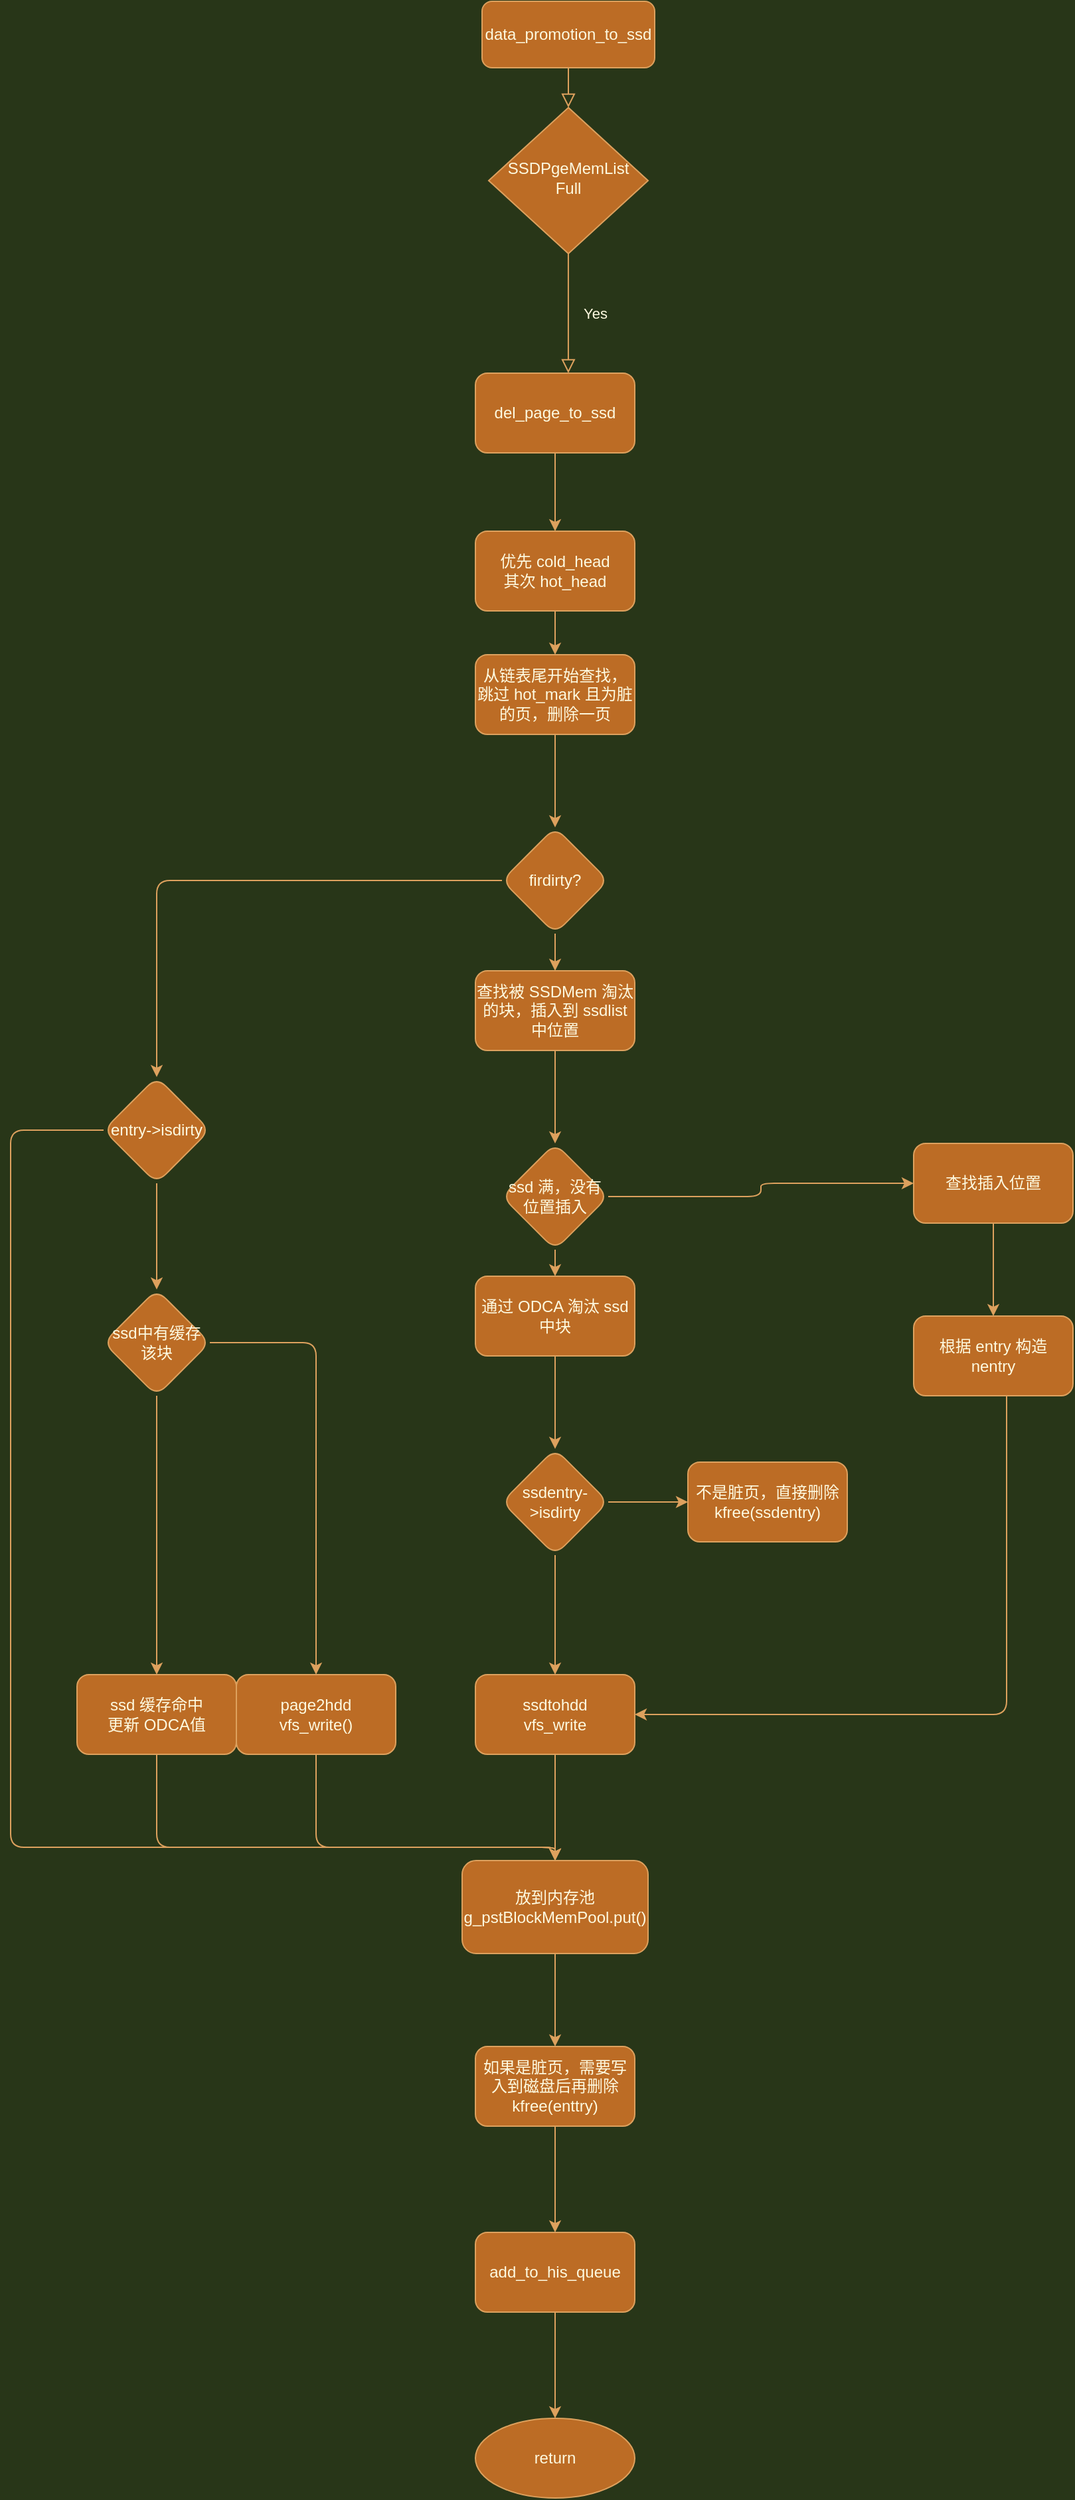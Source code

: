 <mxfile version="17.5.1" type="github">
  <diagram id="C5RBs43oDa-KdzZeNtuy" name="Page-1">
    <mxGraphModel dx="1984" dy="963" grid="1" gridSize="10" guides="1" tooltips="1" connect="1" arrows="1" fold="1" page="0" pageScale="1" pageWidth="827" pageHeight="1169" background="#283618" math="0" shadow="0">
      <root>
        <mxCell id="WIyWlLk6GJQsqaUBKTNV-0" />
        <mxCell id="WIyWlLk6GJQsqaUBKTNV-1" parent="WIyWlLk6GJQsqaUBKTNV-0" />
        <mxCell id="WIyWlLk6GJQsqaUBKTNV-2" value="" style="rounded=0;html=1;jettySize=auto;orthogonalLoop=1;fontSize=11;endArrow=block;endFill=0;endSize=8;strokeWidth=1;shadow=0;labelBackgroundColor=none;edgeStyle=orthogonalEdgeStyle;strokeColor=#DDA15E;fontColor=#FEFAE0;" parent="WIyWlLk6GJQsqaUBKTNV-1" source="WIyWlLk6GJQsqaUBKTNV-3" target="WIyWlLk6GJQsqaUBKTNV-6" edge="1">
          <mxGeometry relative="1" as="geometry" />
        </mxCell>
        <mxCell id="WIyWlLk6GJQsqaUBKTNV-3" value="data_promotion_to_ssd" style="rounded=1;whiteSpace=wrap;html=1;fontSize=12;glass=0;strokeWidth=1;shadow=0;fillColor=#BC6C25;strokeColor=#DDA15E;fontColor=#FEFAE0;" parent="WIyWlLk6GJQsqaUBKTNV-1" vertex="1">
          <mxGeometry x="165" y="60" width="130" height="50" as="geometry" />
        </mxCell>
        <mxCell id="WIyWlLk6GJQsqaUBKTNV-4" value="Yes" style="rounded=0;html=1;jettySize=auto;orthogonalLoop=1;fontSize=11;endArrow=block;endFill=0;endSize=8;strokeWidth=1;shadow=0;labelBackgroundColor=none;edgeStyle=orthogonalEdgeStyle;entryX=0.583;entryY=0;entryDx=0;entryDy=0;entryPerimeter=0;strokeColor=#DDA15E;fontColor=#FEFAE0;" parent="WIyWlLk6GJQsqaUBKTNV-1" source="WIyWlLk6GJQsqaUBKTNV-6" target="3LPMLYUL23tGQ6l7nRSu-0" edge="1">
          <mxGeometry y="20" relative="1" as="geometry">
            <mxPoint as="offset" />
            <mxPoint x="230" y="330" as="targetPoint" />
          </mxGeometry>
        </mxCell>
        <mxCell id="WIyWlLk6GJQsqaUBKTNV-6" value="SSDPgeMemList Full" style="rhombus;whiteSpace=wrap;html=1;shadow=0;fontFamily=Helvetica;fontSize=12;align=center;strokeWidth=1;spacing=6;spacingTop=-4;fillColor=#BC6C25;strokeColor=#DDA15E;fontColor=#FEFAE0;" parent="WIyWlLk6GJQsqaUBKTNV-1" vertex="1">
          <mxGeometry x="170" y="140" width="120" height="110" as="geometry" />
        </mxCell>
        <mxCell id="3LPMLYUL23tGQ6l7nRSu-0" value="del_page_to_ssd" style="rounded=1;whiteSpace=wrap;html=1;fontColor=#FEFAE0;fillColor=#BC6C25;strokeColor=#DDA15E;" vertex="1" parent="WIyWlLk6GJQsqaUBKTNV-1">
          <mxGeometry x="160" y="340" width="120" height="60" as="geometry" />
        </mxCell>
        <mxCell id="3LPMLYUL23tGQ6l7nRSu-13" value="" style="edgeStyle=orthogonalEdgeStyle;curved=0;rounded=1;sketch=0;orthogonalLoop=1;jettySize=auto;html=1;fontColor=#FEFAE0;strokeColor=#DDA15E;fillColor=#BC6C25;" edge="1" parent="WIyWlLk6GJQsqaUBKTNV-1" source="3LPMLYUL23tGQ6l7nRSu-1" target="3LPMLYUL23tGQ6l7nRSu-12">
          <mxGeometry relative="1" as="geometry" />
        </mxCell>
        <mxCell id="3LPMLYUL23tGQ6l7nRSu-1" value="优先 cold_head&lt;br&gt;其次 hot_head" style="rounded=1;whiteSpace=wrap;html=1;fontColor=#FEFAE0;fillColor=#BC6C25;strokeColor=#DDA15E;" vertex="1" parent="WIyWlLk6GJQsqaUBKTNV-1">
          <mxGeometry x="160" y="459" width="120" height="60" as="geometry" />
        </mxCell>
        <mxCell id="3LPMLYUL23tGQ6l7nRSu-2" value="" style="endArrow=classic;html=1;rounded=0;fontColor=#FEFAE0;exitX=0.5;exitY=1;exitDx=0;exitDy=0;strokeColor=#DDA15E;labelBackgroundColor=#283618;" edge="1" parent="WIyWlLk6GJQsqaUBKTNV-1" source="3LPMLYUL23tGQ6l7nRSu-0" target="3LPMLYUL23tGQ6l7nRSu-1">
          <mxGeometry width="50" height="50" relative="1" as="geometry">
            <mxPoint x="360" y="440" as="sourcePoint" />
            <mxPoint x="410" y="390" as="targetPoint" />
          </mxGeometry>
        </mxCell>
        <mxCell id="3LPMLYUL23tGQ6l7nRSu-18" value="" style="edgeStyle=orthogonalEdgeStyle;curved=0;rounded=1;sketch=0;orthogonalLoop=1;jettySize=auto;html=1;fontColor=#FEFAE0;strokeColor=#DDA15E;fillColor=#BC6C25;" edge="1" parent="WIyWlLk6GJQsqaUBKTNV-1" source="3LPMLYUL23tGQ6l7nRSu-12" target="3LPMLYUL23tGQ6l7nRSu-17">
          <mxGeometry relative="1" as="geometry" />
        </mxCell>
        <mxCell id="3LPMLYUL23tGQ6l7nRSu-12" value="&lt;span&gt;从链表尾开始查找，跳过 hot_mark 且为脏的页，删除一页&lt;/span&gt;" style="whiteSpace=wrap;html=1;fillColor=#BC6C25;strokeColor=#DDA15E;fontColor=#FEFAE0;rounded=1;" vertex="1" parent="WIyWlLk6GJQsqaUBKTNV-1">
          <mxGeometry x="160" y="552" width="120" height="60" as="geometry" />
        </mxCell>
        <mxCell id="3LPMLYUL23tGQ6l7nRSu-20" value="" style="edgeStyle=orthogonalEdgeStyle;curved=0;rounded=1;sketch=0;orthogonalLoop=1;jettySize=auto;html=1;fontColor=#FEFAE0;strokeColor=#DDA15E;fillColor=#BC6C25;" edge="1" parent="WIyWlLk6GJQsqaUBKTNV-1" source="3LPMLYUL23tGQ6l7nRSu-17" target="3LPMLYUL23tGQ6l7nRSu-19">
          <mxGeometry relative="1" as="geometry" />
        </mxCell>
        <mxCell id="3LPMLYUL23tGQ6l7nRSu-45" value="" style="edgeStyle=orthogonalEdgeStyle;curved=0;rounded=1;sketch=0;orthogonalLoop=1;jettySize=auto;html=1;labelBackgroundColor=none;labelBorderColor=none;fontColor=#FFFFFF;strokeColor=#DDA15E;fillColor=#BC6C25;" edge="1" parent="WIyWlLk6GJQsqaUBKTNV-1" source="3LPMLYUL23tGQ6l7nRSu-17" target="3LPMLYUL23tGQ6l7nRSu-44">
          <mxGeometry relative="1" as="geometry" />
        </mxCell>
        <mxCell id="3LPMLYUL23tGQ6l7nRSu-17" value="firdirty?" style="rhombus;whiteSpace=wrap;html=1;fillColor=#BC6C25;strokeColor=#DDA15E;fontColor=#FEFAE0;rounded=1;" vertex="1" parent="WIyWlLk6GJQsqaUBKTNV-1">
          <mxGeometry x="180" y="682" width="80" height="80" as="geometry" />
        </mxCell>
        <mxCell id="3LPMLYUL23tGQ6l7nRSu-30" value="" style="edgeStyle=orthogonalEdgeStyle;curved=0;rounded=1;sketch=0;orthogonalLoop=1;jettySize=auto;html=1;labelBackgroundColor=none;labelBorderColor=none;fontColor=#FFFFFF;strokeColor=#DDA15E;fillColor=#BC6C25;" edge="1" parent="WIyWlLk6GJQsqaUBKTNV-1" source="3LPMLYUL23tGQ6l7nRSu-19" target="3LPMLYUL23tGQ6l7nRSu-29">
          <mxGeometry relative="1" as="geometry" />
        </mxCell>
        <mxCell id="3LPMLYUL23tGQ6l7nRSu-19" value="查找被 SSDMem 淘汰的块，插入到 ssdlist 中位置" style="whiteSpace=wrap;html=1;fillColor=#BC6C25;strokeColor=#DDA15E;fontColor=#FEFAE0;rounded=1;" vertex="1" parent="WIyWlLk6GJQsqaUBKTNV-1">
          <mxGeometry x="160" y="790" width="120" height="60" as="geometry" />
        </mxCell>
        <mxCell id="3LPMLYUL23tGQ6l7nRSu-32" value="" style="edgeStyle=orthogonalEdgeStyle;curved=0;rounded=1;sketch=0;orthogonalLoop=1;jettySize=auto;html=1;labelBackgroundColor=none;labelBorderColor=none;fontColor=#FFFFFF;strokeColor=#DDA15E;fillColor=#BC6C25;" edge="1" parent="WIyWlLk6GJQsqaUBKTNV-1" source="3LPMLYUL23tGQ6l7nRSu-29" target="3LPMLYUL23tGQ6l7nRSu-31">
          <mxGeometry relative="1" as="geometry" />
        </mxCell>
        <mxCell id="3LPMLYUL23tGQ6l7nRSu-40" value="" style="edgeStyle=orthogonalEdgeStyle;curved=0;rounded=1;sketch=0;orthogonalLoop=1;jettySize=auto;html=1;labelBackgroundColor=none;labelBorderColor=none;fontColor=#FFFFFF;strokeColor=#DDA15E;fillColor=#BC6C25;" edge="1" parent="WIyWlLk6GJQsqaUBKTNV-1" source="3LPMLYUL23tGQ6l7nRSu-29" target="3LPMLYUL23tGQ6l7nRSu-39">
          <mxGeometry relative="1" as="geometry" />
        </mxCell>
        <mxCell id="3LPMLYUL23tGQ6l7nRSu-29" value="ssd 满，没有位置插入" style="rhombus;whiteSpace=wrap;html=1;fillColor=#BC6C25;strokeColor=#DDA15E;fontColor=#FEFAE0;rounded=1;" vertex="1" parent="WIyWlLk6GJQsqaUBKTNV-1">
          <mxGeometry x="180" y="920" width="80" height="80" as="geometry" />
        </mxCell>
        <mxCell id="3LPMLYUL23tGQ6l7nRSu-34" value="" style="edgeStyle=orthogonalEdgeStyle;curved=0;rounded=1;sketch=0;orthogonalLoop=1;jettySize=auto;html=1;labelBackgroundColor=none;labelBorderColor=none;fontColor=#FFFFFF;strokeColor=#DDA15E;fillColor=#BC6C25;" edge="1" parent="WIyWlLk6GJQsqaUBKTNV-1" source="3LPMLYUL23tGQ6l7nRSu-31" target="3LPMLYUL23tGQ6l7nRSu-33">
          <mxGeometry relative="1" as="geometry" />
        </mxCell>
        <mxCell id="3LPMLYUL23tGQ6l7nRSu-31" value="通过 ODCA 淘汰 ssd 中块" style="whiteSpace=wrap;html=1;fillColor=#BC6C25;strokeColor=#DDA15E;fontColor=#FEFAE0;rounded=1;" vertex="1" parent="WIyWlLk6GJQsqaUBKTNV-1">
          <mxGeometry x="160" y="1020" width="120" height="60" as="geometry" />
        </mxCell>
        <mxCell id="3LPMLYUL23tGQ6l7nRSu-36" value="" style="edgeStyle=orthogonalEdgeStyle;curved=0;rounded=1;sketch=0;orthogonalLoop=1;jettySize=auto;html=1;labelBackgroundColor=none;labelBorderColor=none;fontColor=#FFFFFF;strokeColor=#DDA15E;fillColor=#BC6C25;" edge="1" parent="WIyWlLk6GJQsqaUBKTNV-1" source="3LPMLYUL23tGQ6l7nRSu-33" target="3LPMLYUL23tGQ6l7nRSu-35">
          <mxGeometry relative="1" as="geometry" />
        </mxCell>
        <mxCell id="3LPMLYUL23tGQ6l7nRSu-38" value="" style="edgeStyle=orthogonalEdgeStyle;curved=0;rounded=1;sketch=0;orthogonalLoop=1;jettySize=auto;html=1;labelBackgroundColor=none;labelBorderColor=none;fontColor=#FFFFFF;strokeColor=#DDA15E;fillColor=#BC6C25;" edge="1" parent="WIyWlLk6GJQsqaUBKTNV-1" source="3LPMLYUL23tGQ6l7nRSu-33" target="3LPMLYUL23tGQ6l7nRSu-37">
          <mxGeometry relative="1" as="geometry" />
        </mxCell>
        <mxCell id="3LPMLYUL23tGQ6l7nRSu-33" value="ssdentry-&amp;gt;isdirty" style="rhombus;whiteSpace=wrap;html=1;fillColor=#BC6C25;strokeColor=#DDA15E;fontColor=#FEFAE0;rounded=1;" vertex="1" parent="WIyWlLk6GJQsqaUBKTNV-1">
          <mxGeometry x="180" y="1150" width="80" height="80" as="geometry" />
        </mxCell>
        <mxCell id="3LPMLYUL23tGQ6l7nRSu-54" value="" style="edgeStyle=orthogonalEdgeStyle;curved=0;rounded=1;sketch=0;orthogonalLoop=1;jettySize=auto;html=1;labelBackgroundColor=none;labelBorderColor=none;fontColor=#FFFFFF;strokeColor=#DDA15E;fillColor=#BC6C25;" edge="1" parent="WIyWlLk6GJQsqaUBKTNV-1" source="3LPMLYUL23tGQ6l7nRSu-35" target="3LPMLYUL23tGQ6l7nRSu-53">
          <mxGeometry relative="1" as="geometry" />
        </mxCell>
        <mxCell id="3LPMLYUL23tGQ6l7nRSu-35" value="ssdtohdd&lt;br&gt;vfs_write" style="whiteSpace=wrap;html=1;fillColor=#BC6C25;strokeColor=#DDA15E;fontColor=#FEFAE0;rounded=1;" vertex="1" parent="WIyWlLk6GJQsqaUBKTNV-1">
          <mxGeometry x="160" y="1320" width="120" height="60" as="geometry" />
        </mxCell>
        <mxCell id="3LPMLYUL23tGQ6l7nRSu-37" value="不是脏页，直接删除&lt;br&gt;kfree(ssdentry)" style="whiteSpace=wrap;html=1;fillColor=#BC6C25;strokeColor=#DDA15E;fontColor=#FEFAE0;rounded=1;" vertex="1" parent="WIyWlLk6GJQsqaUBKTNV-1">
          <mxGeometry x="320" y="1160" width="120" height="60" as="geometry" />
        </mxCell>
        <mxCell id="3LPMLYUL23tGQ6l7nRSu-42" value="" style="edgeStyle=orthogonalEdgeStyle;curved=0;rounded=1;sketch=0;orthogonalLoop=1;jettySize=auto;html=1;labelBackgroundColor=none;labelBorderColor=none;fontColor=#FFFFFF;strokeColor=#DDA15E;fillColor=#BC6C25;" edge="1" parent="WIyWlLk6GJQsqaUBKTNV-1" source="3LPMLYUL23tGQ6l7nRSu-39" target="3LPMLYUL23tGQ6l7nRSu-41">
          <mxGeometry relative="1" as="geometry" />
        </mxCell>
        <mxCell id="3LPMLYUL23tGQ6l7nRSu-39" value="查找插入位置&lt;br&gt;" style="whiteSpace=wrap;html=1;fillColor=#BC6C25;strokeColor=#DDA15E;fontColor=#FEFAE0;rounded=1;" vertex="1" parent="WIyWlLk6GJQsqaUBKTNV-1">
          <mxGeometry x="490" y="920" width="120" height="60" as="geometry" />
        </mxCell>
        <mxCell id="3LPMLYUL23tGQ6l7nRSu-43" value="" style="edgeStyle=orthogonalEdgeStyle;curved=0;rounded=1;sketch=0;orthogonalLoop=1;jettySize=auto;html=1;labelBackgroundColor=none;labelBorderColor=none;fontColor=#FFFFFF;strokeColor=#DDA15E;fillColor=#BC6C25;entryX=1;entryY=0.5;entryDx=0;entryDy=0;" edge="1" parent="WIyWlLk6GJQsqaUBKTNV-1" source="3LPMLYUL23tGQ6l7nRSu-41" target="3LPMLYUL23tGQ6l7nRSu-35">
          <mxGeometry relative="1" as="geometry">
            <mxPoint x="550" y="1190" as="targetPoint" />
            <Array as="points">
              <mxPoint x="560" y="1350" />
            </Array>
          </mxGeometry>
        </mxCell>
        <mxCell id="3LPMLYUL23tGQ6l7nRSu-41" value="根据 entry 构造 nentry" style="whiteSpace=wrap;html=1;fillColor=#BC6C25;strokeColor=#DDA15E;fontColor=#FEFAE0;rounded=1;" vertex="1" parent="WIyWlLk6GJQsqaUBKTNV-1">
          <mxGeometry x="490" y="1050" width="120" height="60" as="geometry" />
        </mxCell>
        <mxCell id="3LPMLYUL23tGQ6l7nRSu-47" value="" style="edgeStyle=orthogonalEdgeStyle;curved=0;rounded=1;sketch=0;orthogonalLoop=1;jettySize=auto;html=1;labelBackgroundColor=none;labelBorderColor=none;fontColor=#FFFFFF;strokeColor=#DDA15E;fillColor=#BC6C25;" edge="1" parent="WIyWlLk6GJQsqaUBKTNV-1" source="3LPMLYUL23tGQ6l7nRSu-44" target="3LPMLYUL23tGQ6l7nRSu-46">
          <mxGeometry relative="1" as="geometry" />
        </mxCell>
        <mxCell id="3LPMLYUL23tGQ6l7nRSu-63" value="" style="edgeStyle=orthogonalEdgeStyle;curved=0;rounded=1;sketch=0;orthogonalLoop=1;jettySize=auto;html=1;labelBackgroundColor=none;labelBorderColor=none;fontColor=#FFFFFF;strokeColor=#DDA15E;fillColor=#BC6C25;entryX=0.5;entryY=0;entryDx=0;entryDy=0;" edge="1" parent="WIyWlLk6GJQsqaUBKTNV-1" source="3LPMLYUL23tGQ6l7nRSu-44" target="3LPMLYUL23tGQ6l7nRSu-53">
          <mxGeometry relative="1" as="geometry">
            <mxPoint x="-200" y="910" as="targetPoint" />
            <Array as="points">
              <mxPoint x="-190" y="910" />
              <mxPoint x="-190" y="1450" />
              <mxPoint x="220" y="1450" />
            </Array>
          </mxGeometry>
        </mxCell>
        <mxCell id="3LPMLYUL23tGQ6l7nRSu-44" value="entry-&amp;gt;isdirty" style="rhombus;whiteSpace=wrap;html=1;fillColor=#BC6C25;strokeColor=#DDA15E;fontColor=#FEFAE0;rounded=1;" vertex="1" parent="WIyWlLk6GJQsqaUBKTNV-1">
          <mxGeometry x="-120" y="870" width="80" height="80" as="geometry" />
        </mxCell>
        <mxCell id="3LPMLYUL23tGQ6l7nRSu-50" value="" style="edgeStyle=orthogonalEdgeStyle;curved=0;rounded=1;sketch=0;orthogonalLoop=1;jettySize=auto;html=1;labelBackgroundColor=none;labelBorderColor=none;fontColor=#FFFFFF;strokeColor=#DDA15E;fillColor=#BC6C25;" edge="1" parent="WIyWlLk6GJQsqaUBKTNV-1" source="3LPMLYUL23tGQ6l7nRSu-46" target="3LPMLYUL23tGQ6l7nRSu-49">
          <mxGeometry relative="1" as="geometry" />
        </mxCell>
        <mxCell id="3LPMLYUL23tGQ6l7nRSu-52" value="" style="edgeStyle=orthogonalEdgeStyle;curved=0;rounded=1;sketch=0;orthogonalLoop=1;jettySize=auto;html=1;labelBackgroundColor=none;labelBorderColor=none;fontColor=#FFFFFF;strokeColor=#DDA15E;fillColor=#BC6C25;" edge="1" parent="WIyWlLk6GJQsqaUBKTNV-1" source="3LPMLYUL23tGQ6l7nRSu-46" target="3LPMLYUL23tGQ6l7nRSu-51">
          <mxGeometry relative="1" as="geometry" />
        </mxCell>
        <mxCell id="3LPMLYUL23tGQ6l7nRSu-46" value="ssd中有缓存该块" style="rhombus;whiteSpace=wrap;html=1;fillColor=#BC6C25;strokeColor=#DDA15E;fontColor=#FEFAE0;rounded=1;" vertex="1" parent="WIyWlLk6GJQsqaUBKTNV-1">
          <mxGeometry x="-120" y="1030" width="80" height="80" as="geometry" />
        </mxCell>
        <mxCell id="3LPMLYUL23tGQ6l7nRSu-62" value="" style="edgeStyle=orthogonalEdgeStyle;curved=0;rounded=1;sketch=0;orthogonalLoop=1;jettySize=auto;html=1;labelBackgroundColor=none;labelBorderColor=none;fontColor=#FFFFFF;strokeColor=#DDA15E;fillColor=#BC6C25;entryX=0.5;entryY=0;entryDx=0;entryDy=0;" edge="1" parent="WIyWlLk6GJQsqaUBKTNV-1" source="3LPMLYUL23tGQ6l7nRSu-49" target="3LPMLYUL23tGQ6l7nRSu-53">
          <mxGeometry relative="1" as="geometry">
            <mxPoint x="40" y="1460" as="targetPoint" />
            <Array as="points">
              <mxPoint x="40" y="1450" />
              <mxPoint x="220" y="1450" />
            </Array>
          </mxGeometry>
        </mxCell>
        <mxCell id="3LPMLYUL23tGQ6l7nRSu-49" value="page2hdd&lt;br&gt;vfs_write()" style="whiteSpace=wrap;html=1;fillColor=#BC6C25;strokeColor=#DDA15E;fontColor=#FEFAE0;rounded=1;" vertex="1" parent="WIyWlLk6GJQsqaUBKTNV-1">
          <mxGeometry x="-20" y="1320" width="120" height="60" as="geometry" />
        </mxCell>
        <mxCell id="3LPMLYUL23tGQ6l7nRSu-61" value="" style="edgeStyle=orthogonalEdgeStyle;curved=0;rounded=1;sketch=0;orthogonalLoop=1;jettySize=auto;html=1;labelBackgroundColor=none;labelBorderColor=none;fontColor=#FFFFFF;strokeColor=#DDA15E;fillColor=#BC6C25;entryX=0.5;entryY=0;entryDx=0;entryDy=0;" edge="1" parent="WIyWlLk6GJQsqaUBKTNV-1" source="3LPMLYUL23tGQ6l7nRSu-51" target="3LPMLYUL23tGQ6l7nRSu-53">
          <mxGeometry relative="1" as="geometry">
            <mxPoint x="-80" y="1460" as="targetPoint" />
            <Array as="points">
              <mxPoint x="-80" y="1450" />
              <mxPoint x="220" y="1450" />
            </Array>
          </mxGeometry>
        </mxCell>
        <mxCell id="3LPMLYUL23tGQ6l7nRSu-51" value="ssd 缓存命中&lt;br&gt;更新 ODCA值" style="whiteSpace=wrap;html=1;fillColor=#BC6C25;strokeColor=#DDA15E;fontColor=#FEFAE0;rounded=1;" vertex="1" parent="WIyWlLk6GJQsqaUBKTNV-1">
          <mxGeometry x="-140" y="1320" width="120" height="60" as="geometry" />
        </mxCell>
        <mxCell id="3LPMLYUL23tGQ6l7nRSu-56" value="" style="edgeStyle=orthogonalEdgeStyle;curved=0;rounded=1;sketch=0;orthogonalLoop=1;jettySize=auto;html=1;labelBackgroundColor=none;labelBorderColor=none;fontColor=#FFFFFF;strokeColor=#DDA15E;fillColor=#BC6C25;" edge="1" parent="WIyWlLk6GJQsqaUBKTNV-1" source="3LPMLYUL23tGQ6l7nRSu-53" target="3LPMLYUL23tGQ6l7nRSu-55">
          <mxGeometry relative="1" as="geometry" />
        </mxCell>
        <mxCell id="3LPMLYUL23tGQ6l7nRSu-53" value="放到内存池&lt;br&gt;g_pstBlockMemPool.put()" style="whiteSpace=wrap;html=1;fillColor=#BC6C25;strokeColor=#DDA15E;fontColor=#FEFAE0;rounded=1;" vertex="1" parent="WIyWlLk6GJQsqaUBKTNV-1">
          <mxGeometry x="150" y="1460" width="140" height="70" as="geometry" />
        </mxCell>
        <mxCell id="3LPMLYUL23tGQ6l7nRSu-58" value="" style="edgeStyle=orthogonalEdgeStyle;curved=0;rounded=1;sketch=0;orthogonalLoop=1;jettySize=auto;html=1;labelBackgroundColor=none;labelBorderColor=none;fontColor=#FFFFFF;strokeColor=#DDA15E;fillColor=#BC6C25;" edge="1" parent="WIyWlLk6GJQsqaUBKTNV-1" source="3LPMLYUL23tGQ6l7nRSu-55" target="3LPMLYUL23tGQ6l7nRSu-57">
          <mxGeometry relative="1" as="geometry" />
        </mxCell>
        <mxCell id="3LPMLYUL23tGQ6l7nRSu-55" value="如果是脏页，需要写入到磁盘后再删除&lt;br&gt;kfree(enttry)" style="whiteSpace=wrap;html=1;fillColor=#BC6C25;strokeColor=#DDA15E;fontColor=#FEFAE0;rounded=1;" vertex="1" parent="WIyWlLk6GJQsqaUBKTNV-1">
          <mxGeometry x="160" y="1600" width="120" height="60" as="geometry" />
        </mxCell>
        <mxCell id="3LPMLYUL23tGQ6l7nRSu-60" value="" style="edgeStyle=orthogonalEdgeStyle;curved=0;rounded=1;sketch=0;orthogonalLoop=1;jettySize=auto;html=1;labelBackgroundColor=none;labelBorderColor=none;fontColor=#FFFFFF;strokeColor=#DDA15E;fillColor=#BC6C25;" edge="1" parent="WIyWlLk6GJQsqaUBKTNV-1" source="3LPMLYUL23tGQ6l7nRSu-57" target="3LPMLYUL23tGQ6l7nRSu-59">
          <mxGeometry relative="1" as="geometry" />
        </mxCell>
        <mxCell id="3LPMLYUL23tGQ6l7nRSu-57" value="add_to_his_queue" style="whiteSpace=wrap;html=1;fillColor=#BC6C25;strokeColor=#DDA15E;fontColor=#FEFAE0;rounded=1;" vertex="1" parent="WIyWlLk6GJQsqaUBKTNV-1">
          <mxGeometry x="160" y="1740" width="120" height="60" as="geometry" />
        </mxCell>
        <mxCell id="3LPMLYUL23tGQ6l7nRSu-59" value="return" style="ellipse;whiteSpace=wrap;html=1;fillColor=#BC6C25;strokeColor=#DDA15E;fontColor=#FEFAE0;rounded=1;" vertex="1" parent="WIyWlLk6GJQsqaUBKTNV-1">
          <mxGeometry x="160" y="1880" width="120" height="60" as="geometry" />
        </mxCell>
      </root>
    </mxGraphModel>
  </diagram>
</mxfile>
